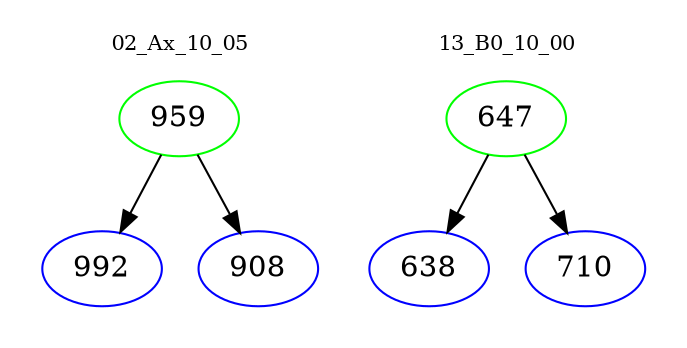 digraph{
subgraph cluster_0 {
color = white
label = "02_Ax_10_05";
fontsize=10;
T0_959 [label="959", color="green"]
T0_959 -> T0_992 [color="black"]
T0_992 [label="992", color="blue"]
T0_959 -> T0_908 [color="black"]
T0_908 [label="908", color="blue"]
}
subgraph cluster_1 {
color = white
label = "13_B0_10_00";
fontsize=10;
T1_647 [label="647", color="green"]
T1_647 -> T1_638 [color="black"]
T1_638 [label="638", color="blue"]
T1_647 -> T1_710 [color="black"]
T1_710 [label="710", color="blue"]
}
}
